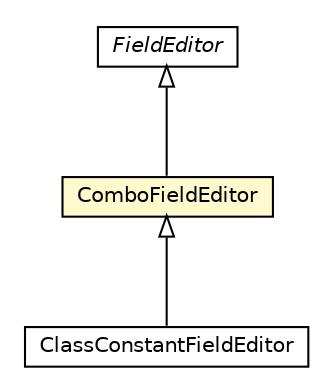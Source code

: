 #!/usr/local/bin/dot
#
# Class diagram 
# Generated by UMLGraph version 5.1 (http://www.umlgraph.org/)
#

digraph G {
	edge [fontname="Helvetica",fontsize=10,labelfontname="Helvetica",labelfontsize=10];
	node [fontname="Helvetica",fontsize=10,shape=plaintext];
	nodesep=0.25;
	ranksep=0.5;
	// net.sf.commonclipse.preferences.ComboFieldEditor
	c338 [label=<<table title="net.sf.commonclipse.preferences.ComboFieldEditor" border="0" cellborder="1" cellspacing="0" cellpadding="2" port="p" bgcolor="lemonChiffon" href="./ComboFieldEditor.html">
		<tr><td><table border="0" cellspacing="0" cellpadding="1">
<tr><td align="center" balign="center"> ComboFieldEditor </td></tr>
		</table></td></tr>
		</table>>, fontname="Helvetica", fontcolor="black", fontsize=10.0];
	// net.sf.commonclipse.preferences.ClassConstantFieldEditor
	c339 [label=<<table title="net.sf.commonclipse.preferences.ClassConstantFieldEditor" border="0" cellborder="1" cellspacing="0" cellpadding="2" port="p" href="./ClassConstantFieldEditor.html">
		<tr><td><table border="0" cellspacing="0" cellpadding="1">
<tr><td align="center" balign="center"> ClassConstantFieldEditor </td></tr>
		</table></td></tr>
		</table>>, fontname="Helvetica", fontcolor="black", fontsize=10.0];
	//net.sf.commonclipse.preferences.ComboFieldEditor extends org.eclipse.jface.preference.FieldEditor
	c343:p -> c338:p [dir=back,arrowtail=empty];
	//net.sf.commonclipse.preferences.ClassConstantFieldEditor extends net.sf.commonclipse.preferences.ComboFieldEditor
	c338:p -> c339:p [dir=back,arrowtail=empty];
	// org.eclipse.jface.preference.FieldEditor
	c343 [label=<<table title="org.eclipse.jface.preference.FieldEditor" border="0" cellborder="1" cellspacing="0" cellpadding="2" port="p" href="http://java.sun.com/j2se/1.4.2/docs/api/org/eclipse/jface/preference/FieldEditor.html">
		<tr><td><table border="0" cellspacing="0" cellpadding="1">
<tr><td align="center" balign="center"><font face="Helvetica-Oblique"> FieldEditor </font></td></tr>
		</table></td></tr>
		</table>>, fontname="Helvetica", fontcolor="black", fontsize=10.0];
}


